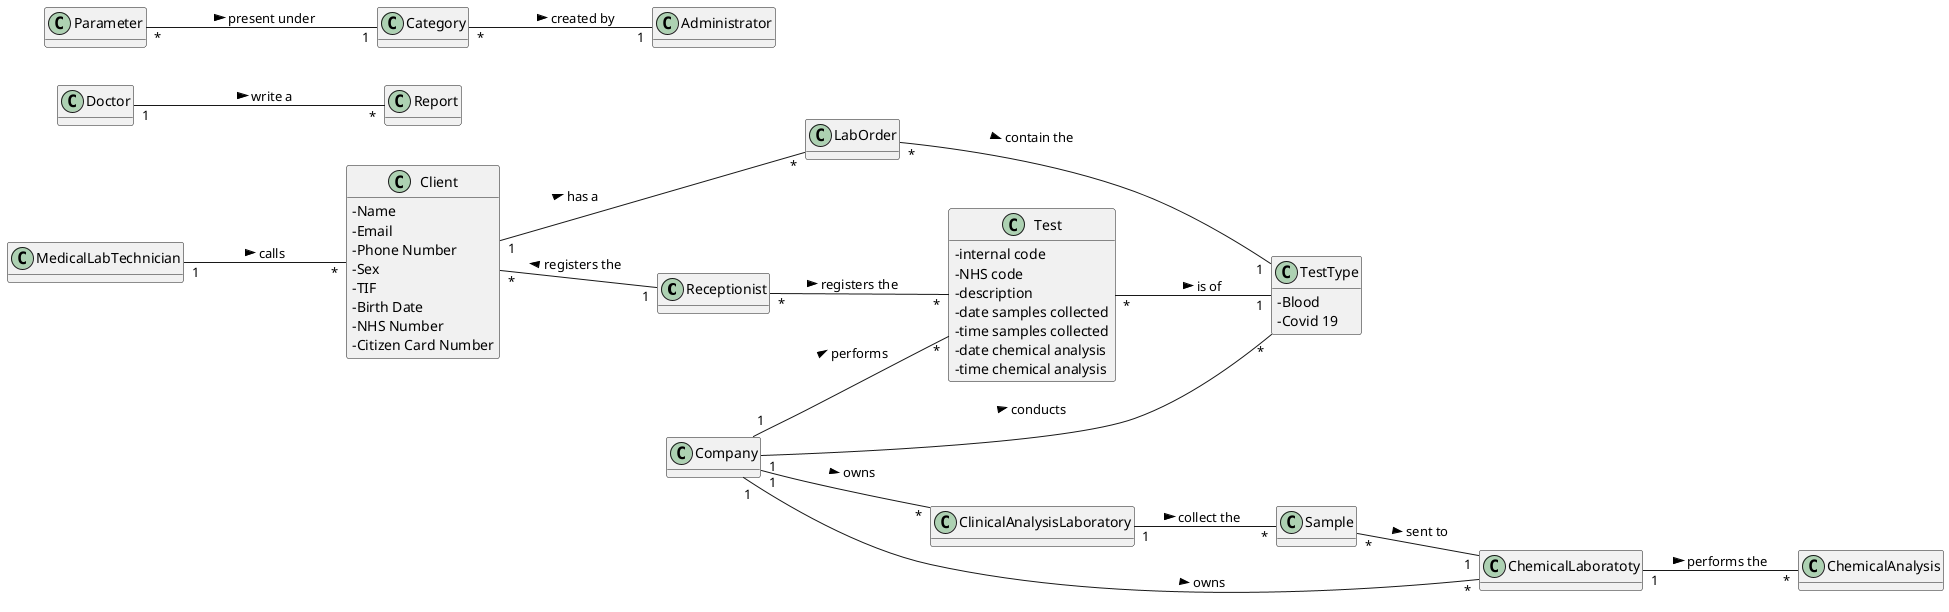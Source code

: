 @startuml
'https://plantuml.com/class-diagram

hide methods
left to right direction
skinparam classAttributeIconSize 0

class Receptionist {

}

class Client {
 - Name
 - Email
 - Phone Number
 - Sex
 - TIF
 - Birth Date
 - NHS Number
 - Citizen Card Number

}

class Doctor {

}

class Administrator{

}



class LabOrder {

}

class Category {

}

class TestType {
- Blood
- Covid 19
}

class Sample {

}

class Report {

}

class Test {
- internal code
- NHS code
- description
- date samples collected
- time samples collected
- date chemical analysis
- time chemical analysis
}

class Parameter {

}

class Company {

}

class ChemicalLaboratoty{

}

class MedicalLabTechnician {

}

class ChemicalAnalysis {

}

class ClinicalAnalysisLaboratory{

}

Client "*" -- "1" Receptionist: registers the <
LabOrder "*" -- "1" TestType: contain the >
Client "1" -- "*" LabOrder: has a >
Doctor "1" -- "*" Report: write a >
Receptionist "*" -- "*" Test: registers the >
Test "*" -- "1" TestType: is of >
Parameter "*" -- "1" Category: present under >
Category "*" -- "1" Administrator: created by >
Company "1" -- "*" Test: performs >
Sample "*" -- "1" ChemicalLaboratoty: sent to >
Company "1" -- "*" TestType: conducts >
MedicalLabTechnician "1" -- "*" Client: calls >
ChemicalLaboratoty "1" -- "*" ChemicalAnalysis: performs the >
ClinicalAnalysisLaboratory "1" -- "*" Sample: collect the >
Company "1" -- "*" ClinicalAnalysisLaboratory: owns >
Company "1" -- "*" ChemicalLaboratoty: owns >

@enduml
